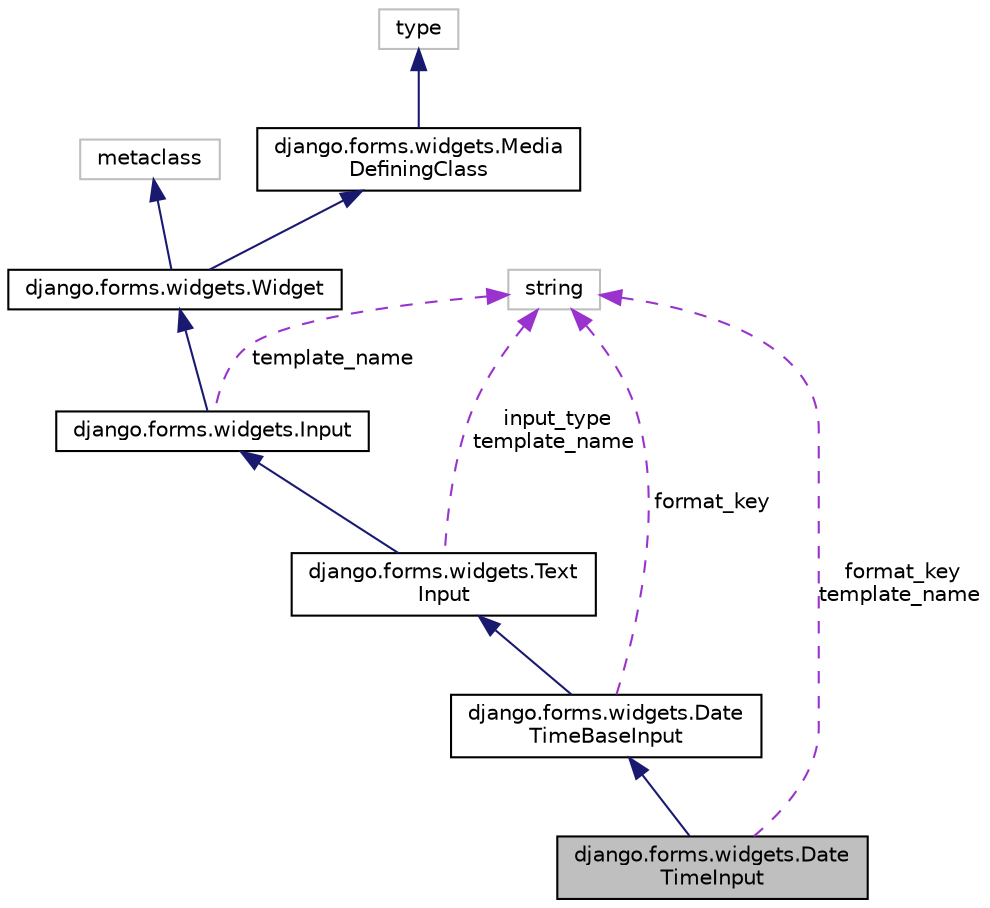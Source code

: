 digraph "django.forms.widgets.DateTimeInput"
{
 // LATEX_PDF_SIZE
  edge [fontname="Helvetica",fontsize="10",labelfontname="Helvetica",labelfontsize="10"];
  node [fontname="Helvetica",fontsize="10",shape=record];
  Node1 [label="django.forms.widgets.Date\lTimeInput",height=0.2,width=0.4,color="black", fillcolor="grey75", style="filled", fontcolor="black",tooltip=" "];
  Node2 -> Node1 [dir="back",color="midnightblue",fontsize="10",style="solid"];
  Node2 [label="django.forms.widgets.Date\lTimeBaseInput",height=0.2,width=0.4,color="black", fillcolor="white", style="filled",URL="$classdjango_1_1forms_1_1widgets_1_1_date_time_base_input.html",tooltip=" "];
  Node3 -> Node2 [dir="back",color="midnightblue",fontsize="10",style="solid"];
  Node3 [label="django.forms.widgets.Text\lInput",height=0.2,width=0.4,color="black", fillcolor="white", style="filled",URL="$classdjango_1_1forms_1_1widgets_1_1_text_input.html",tooltip=" "];
  Node4 -> Node3 [dir="back",color="midnightblue",fontsize="10",style="solid"];
  Node4 [label="django.forms.widgets.Input",height=0.2,width=0.4,color="black", fillcolor="white", style="filled",URL="$classdjango_1_1forms_1_1widgets_1_1_input.html",tooltip=" "];
  Node5 -> Node4 [dir="back",color="midnightblue",fontsize="10",style="solid"];
  Node5 [label="django.forms.widgets.Widget",height=0.2,width=0.4,color="black", fillcolor="white", style="filled",URL="$classdjango_1_1forms_1_1widgets_1_1_widget.html",tooltip=" "];
  Node6 -> Node5 [dir="back",color="midnightblue",fontsize="10",style="solid"];
  Node6 [label="metaclass",height=0.2,width=0.4,color="grey75", fillcolor="white", style="filled",tooltip=" "];
  Node7 -> Node5 [dir="back",color="midnightblue",fontsize="10",style="solid"];
  Node7 [label="django.forms.widgets.Media\lDefiningClass",height=0.2,width=0.4,color="black", fillcolor="white", style="filled",URL="$classdjango_1_1forms_1_1widgets_1_1_media_defining_class.html",tooltip=" "];
  Node8 -> Node7 [dir="back",color="midnightblue",fontsize="10",style="solid"];
  Node8 [label="type",height=0.2,width=0.4,color="grey75", fillcolor="white", style="filled",tooltip=" "];
  Node9 -> Node4 [dir="back",color="darkorchid3",fontsize="10",style="dashed",label=" template_name" ];
  Node9 [label="string",height=0.2,width=0.4,color="grey75", fillcolor="white", style="filled",tooltip=" "];
  Node9 -> Node3 [dir="back",color="darkorchid3",fontsize="10",style="dashed",label=" input_type\ntemplate_name" ];
  Node9 -> Node2 [dir="back",color="darkorchid3",fontsize="10",style="dashed",label=" format_key" ];
  Node9 -> Node1 [dir="back",color="darkorchid3",fontsize="10",style="dashed",label=" format_key\ntemplate_name" ];
}
